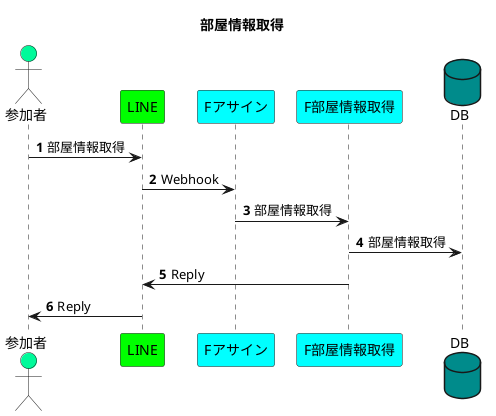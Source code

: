@startuml

title 部屋情報取得

autonumber

actor 参加者 #MediumSpringGreen
participant LINE #Lime
participant Fアサイン #Aqua
participant F部屋情報取得 #Aqua
database DB #DarkCyan

参加者 -> LINE : 部屋情報取得
LINE -> Fアサイン : Webhook
Fアサイン -> F部屋情報取得 : 部屋情報取得
F部屋情報取得 -> DB : 部屋情報取得
LINE <- F部屋情報取得 : Reply
参加者 <- LINE : Reply

@enduml